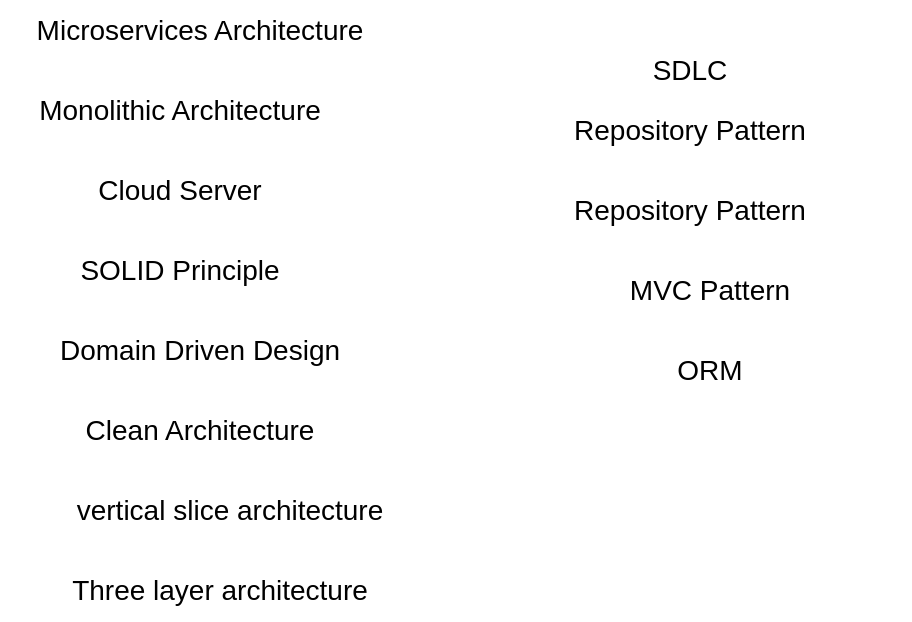<mxfile version="21.3.2" type="github">
  <diagram name="Page-1" id="Pktm7cOloWW2bJOD0Lta">
    <mxGraphModel dx="1198" dy="525" grid="1" gridSize="10" guides="1" tooltips="1" connect="1" arrows="1" fold="1" page="1" pageScale="1" pageWidth="850" pageHeight="1100" math="0" shadow="0">
      <root>
        <mxCell id="0" />
        <mxCell id="1" parent="0" />
        <mxCell id="jzJYhHAv_l02grlSd3NP-2" value="&lt;font style=&quot;font-size: 14px;&quot;&gt;Microservices Architecture&lt;/font&gt;" style="text;html=1;strokeColor=none;fillColor=none;align=center;verticalAlign=middle;whiteSpace=wrap;rounded=0;" parent="1" vertex="1">
          <mxGeometry x="35" y="30" width="200" height="30" as="geometry" />
        </mxCell>
        <mxCell id="jzJYhHAv_l02grlSd3NP-5" value="&lt;font style=&quot;font-size: 14px;&quot;&gt;Monolithic Architecture&lt;/font&gt;" style="text;html=1;strokeColor=none;fillColor=none;align=center;verticalAlign=middle;whiteSpace=wrap;rounded=0;" parent="1" vertex="1">
          <mxGeometry x="50" y="70" width="150" height="30" as="geometry" />
        </mxCell>
        <mxCell id="jzJYhHAv_l02grlSd3NP-6" value="&lt;font style=&quot;font-size: 14px;&quot;&gt;Cloud Server&lt;/font&gt;" style="text;html=1;strokeColor=none;fillColor=none;align=center;verticalAlign=middle;whiteSpace=wrap;rounded=0;" parent="1" vertex="1">
          <mxGeometry x="50" y="110" width="150" height="30" as="geometry" />
        </mxCell>
        <mxCell id="jzJYhHAv_l02grlSd3NP-7" value="&lt;font style=&quot;font-size: 14px;&quot;&gt;SOLID Principle&lt;/font&gt;" style="text;html=1;strokeColor=none;fillColor=none;align=center;verticalAlign=middle;whiteSpace=wrap;rounded=0;" parent="1" vertex="1">
          <mxGeometry x="50" y="150" width="150" height="30" as="geometry" />
        </mxCell>
        <mxCell id="jzJYhHAv_l02grlSd3NP-8" value="&lt;span style=&quot;font-size: 14px;&quot;&gt;Domain Driven Design&lt;/span&gt;" style="text;html=1;strokeColor=none;fillColor=none;align=center;verticalAlign=middle;whiteSpace=wrap;rounded=0;" parent="1" vertex="1">
          <mxGeometry x="60" y="190" width="150" height="30" as="geometry" />
        </mxCell>
        <mxCell id="jzJYhHAv_l02grlSd3NP-9" value="&lt;span style=&quot;font-size: 14px;&quot;&gt;Clean Architecture&lt;/span&gt;" style="text;html=1;strokeColor=none;fillColor=none;align=center;verticalAlign=middle;whiteSpace=wrap;rounded=0;" parent="1" vertex="1">
          <mxGeometry x="60" y="230" width="150" height="30" as="geometry" />
        </mxCell>
        <mxCell id="jzJYhHAv_l02grlSd3NP-10" value="&lt;font style=&quot;font-size: 14px;&quot;&gt;vertical slice architecture&lt;/font&gt;" style="text;html=1;strokeColor=none;fillColor=none;align=center;verticalAlign=middle;whiteSpace=wrap;rounded=0;" parent="1" vertex="1">
          <mxGeometry x="60" y="270" width="180" height="30" as="geometry" />
        </mxCell>
        <mxCell id="jzJYhHAv_l02grlSd3NP-12" value="&lt;font style=&quot;font-size: 14px;&quot;&gt;Three layer architecture&lt;/font&gt;" style="text;html=1;strokeColor=none;fillColor=none;align=center;verticalAlign=middle;whiteSpace=wrap;rounded=0;" parent="1" vertex="1">
          <mxGeometry x="55" y="310" width="180" height="30" as="geometry" />
        </mxCell>
        <mxCell id="jzJYhHAv_l02grlSd3NP-13" value="&lt;font style=&quot;font-size: 14px;&quot;&gt;SDLC&lt;/font&gt;" style="text;html=1;strokeColor=none;fillColor=none;align=center;verticalAlign=middle;whiteSpace=wrap;rounded=0;" parent="1" vertex="1">
          <mxGeometry x="280" y="50" width="200" height="30" as="geometry" />
        </mxCell>
        <mxCell id="jzJYhHAv_l02grlSd3NP-14" value="&lt;font style=&quot;font-size: 14px;&quot;&gt;Repository Pattern&lt;/font&gt;" style="text;html=1;strokeColor=none;fillColor=none;align=center;verticalAlign=middle;whiteSpace=wrap;rounded=0;" parent="1" vertex="1">
          <mxGeometry x="280" y="80" width="200" height="30" as="geometry" />
        </mxCell>
        <mxCell id="jzJYhHAv_l02grlSd3NP-15" value="&lt;font style=&quot;font-size: 14px;&quot;&gt;Repository Pattern&lt;/font&gt;" style="text;html=1;strokeColor=none;fillColor=none;align=center;verticalAlign=middle;whiteSpace=wrap;rounded=0;" parent="1" vertex="1">
          <mxGeometry x="280" y="120" width="200" height="30" as="geometry" />
        </mxCell>
        <mxCell id="vhDsmQg7ZBNKj0Gx0PKl-1" value="&lt;font style=&quot;font-size: 14px;&quot;&gt;MVC Pattern&lt;/font&gt;" style="text;html=1;strokeColor=none;fillColor=none;align=center;verticalAlign=middle;whiteSpace=wrap;rounded=0;" vertex="1" parent="1">
          <mxGeometry x="290" y="160" width="200" height="30" as="geometry" />
        </mxCell>
        <mxCell id="vhDsmQg7ZBNKj0Gx0PKl-2" value="&lt;font style=&quot;font-size: 14px;&quot;&gt;ORM&lt;/font&gt;" style="text;html=1;strokeColor=none;fillColor=none;align=center;verticalAlign=middle;whiteSpace=wrap;rounded=0;" vertex="1" parent="1">
          <mxGeometry x="290" y="200" width="200" height="30" as="geometry" />
        </mxCell>
      </root>
    </mxGraphModel>
  </diagram>
</mxfile>
